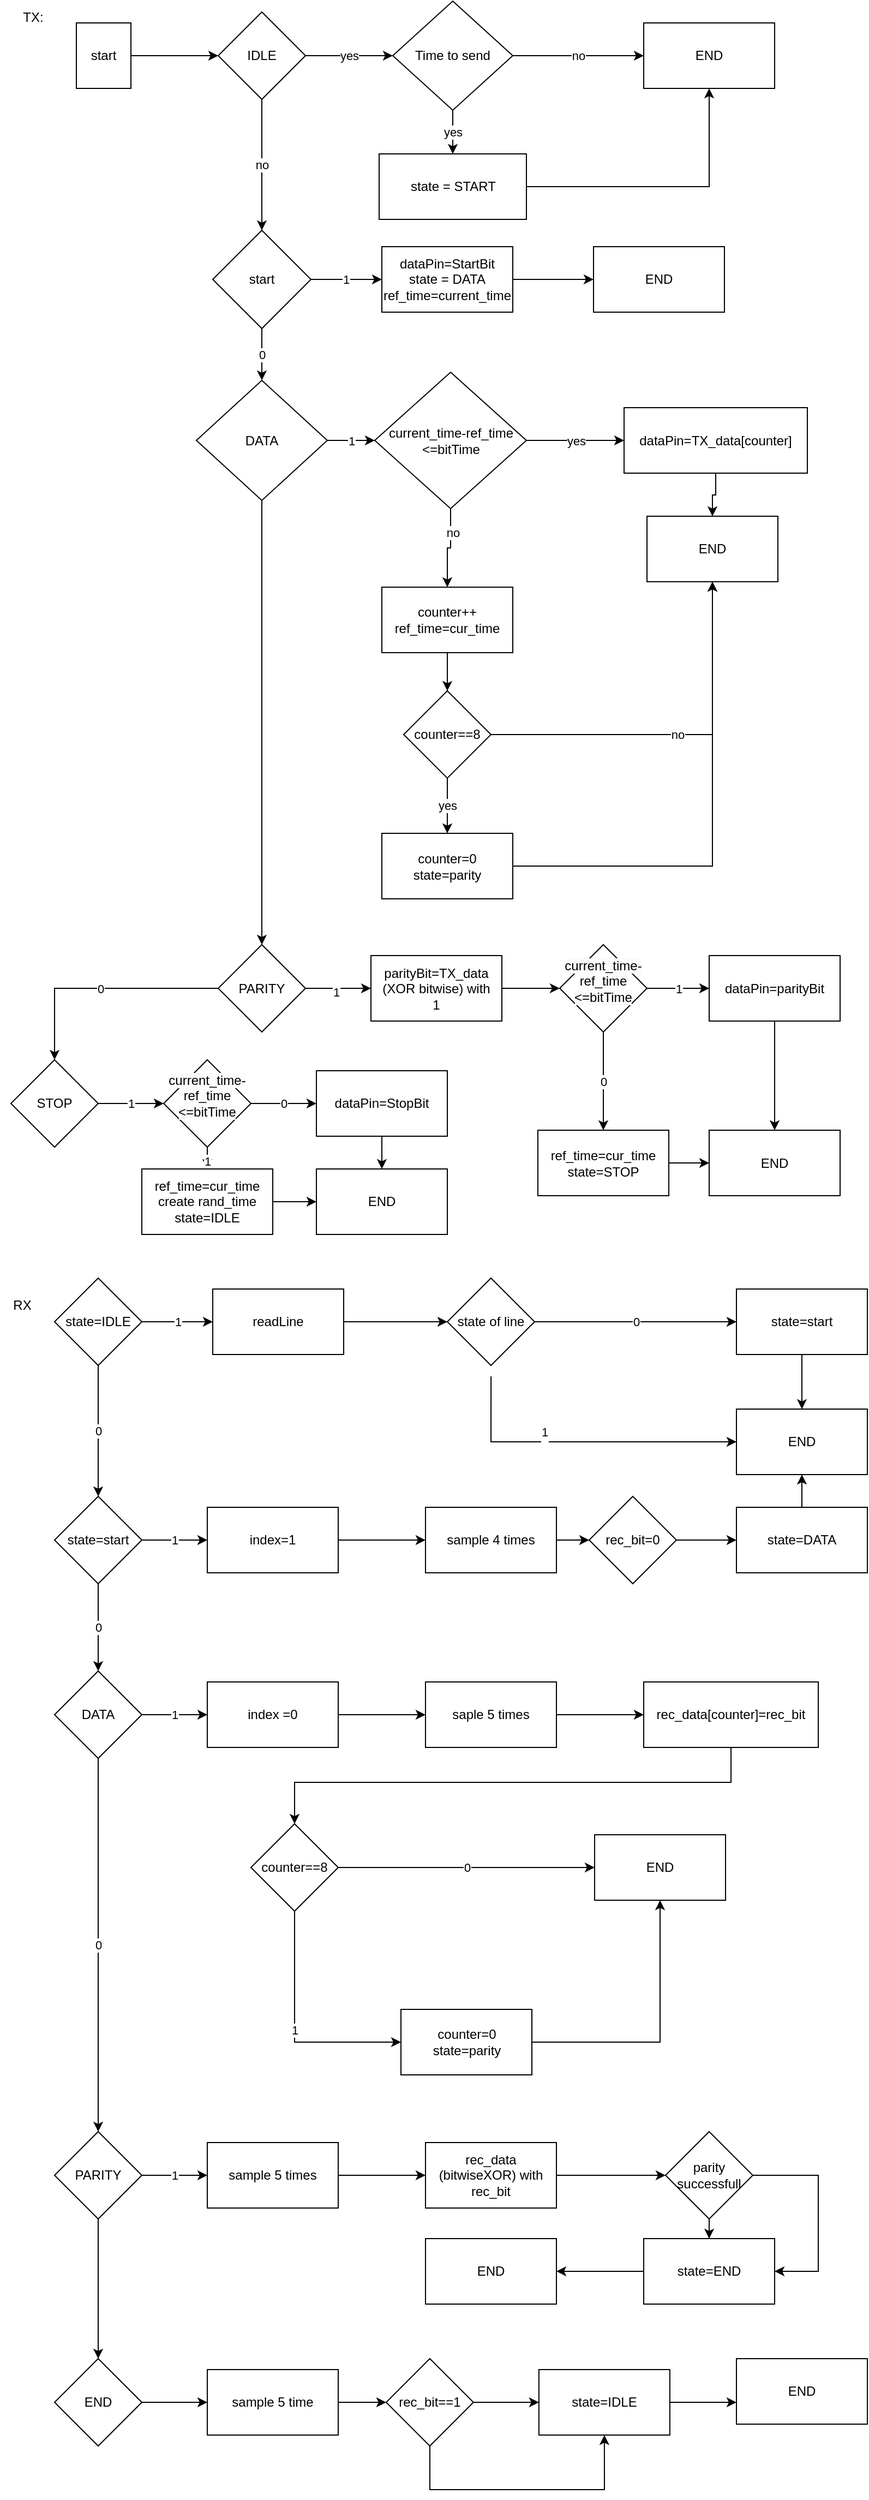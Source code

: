 <mxfile version="24.7.17">
  <diagram name="Page-1" id="nK6e54lD1fn6A036OToT">
    <mxGraphModel dx="261" dy="538" grid="1" gridSize="10" guides="1" tooltips="1" connect="1" arrows="1" fold="1" page="1" pageScale="1" pageWidth="827" pageHeight="1169" math="0" shadow="0">
      <root>
        <mxCell id="0" />
        <mxCell id="1" parent="0" />
        <mxCell id="eBCCWTajLYEv8vyo-j6G-114" value="" style="edgeStyle=orthogonalEdgeStyle;rounded=0;orthogonalLoop=1;jettySize=auto;html=1;" parent="1" source="eBCCWTajLYEv8vyo-j6G-115" target="eBCCWTajLYEv8vyo-j6G-119" edge="1">
          <mxGeometry relative="1" as="geometry" />
        </mxCell>
        <mxCell id="eBCCWTajLYEv8vyo-j6G-115" value="start" style="whiteSpace=wrap;html=1;" parent="1" vertex="1">
          <mxGeometry x="910" y="30" width="50" height="60" as="geometry" />
        </mxCell>
        <mxCell id="eBCCWTajLYEv8vyo-j6G-116" value="TX:" style="text;html=1;align=center;verticalAlign=middle;resizable=0;points=[];autosize=1;strokeColor=none;fillColor=none;" parent="1" vertex="1">
          <mxGeometry x="850" y="10" width="40" height="30" as="geometry" />
        </mxCell>
        <mxCell id="eBCCWTajLYEv8vyo-j6G-117" value="yes" style="edgeStyle=orthogonalEdgeStyle;rounded=0;orthogonalLoop=1;jettySize=auto;html=1;" parent="1" source="eBCCWTajLYEv8vyo-j6G-119" target="eBCCWTajLYEv8vyo-j6G-122" edge="1">
          <mxGeometry relative="1" as="geometry" />
        </mxCell>
        <mxCell id="eBCCWTajLYEv8vyo-j6G-118" value="no" style="edgeStyle=orthogonalEdgeStyle;rounded=0;orthogonalLoop=1;jettySize=auto;html=1;entryX=0.5;entryY=0;entryDx=0;entryDy=0;" parent="1" source="eBCCWTajLYEv8vyo-j6G-119" target="eBCCWTajLYEv8vyo-j6G-144" edge="1">
          <mxGeometry relative="1" as="geometry">
            <mxPoint x="990" y="150" as="targetPoint" />
          </mxGeometry>
        </mxCell>
        <mxCell id="eBCCWTajLYEv8vyo-j6G-119" value="IDLE" style="rhombus;whiteSpace=wrap;html=1;" parent="1" vertex="1">
          <mxGeometry x="1040" y="20" width="80" height="80" as="geometry" />
        </mxCell>
        <mxCell id="eBCCWTajLYEv8vyo-j6G-120" value="no" style="edgeStyle=orthogonalEdgeStyle;rounded=0;orthogonalLoop=1;jettySize=auto;html=1;" parent="1" source="eBCCWTajLYEv8vyo-j6G-122" target="eBCCWTajLYEv8vyo-j6G-123" edge="1">
          <mxGeometry relative="1" as="geometry" />
        </mxCell>
        <mxCell id="eBCCWTajLYEv8vyo-j6G-121" value="yes" style="edgeStyle=orthogonalEdgeStyle;rounded=0;orthogonalLoop=1;jettySize=auto;html=1;" parent="1" source="eBCCWTajLYEv8vyo-j6G-122" target="eBCCWTajLYEv8vyo-j6G-125" edge="1">
          <mxGeometry relative="1" as="geometry" />
        </mxCell>
        <mxCell id="eBCCWTajLYEv8vyo-j6G-122" value="Time to send" style="rhombus;whiteSpace=wrap;html=1;" parent="1" vertex="1">
          <mxGeometry x="1200" y="10" width="110" height="100" as="geometry" />
        </mxCell>
        <mxCell id="eBCCWTajLYEv8vyo-j6G-123" value="END" style="whiteSpace=wrap;html=1;" parent="1" vertex="1">
          <mxGeometry x="1430" y="30" width="120" height="60" as="geometry" />
        </mxCell>
        <mxCell id="eBCCWTajLYEv8vyo-j6G-124" style="edgeStyle=orthogonalEdgeStyle;rounded=0;orthogonalLoop=1;jettySize=auto;html=1;entryX=0.5;entryY=1;entryDx=0;entryDy=0;" parent="1" source="eBCCWTajLYEv8vyo-j6G-125" target="eBCCWTajLYEv8vyo-j6G-123" edge="1">
          <mxGeometry relative="1" as="geometry" />
        </mxCell>
        <mxCell id="eBCCWTajLYEv8vyo-j6G-125" value="state = START" style="whiteSpace=wrap;html=1;" parent="1" vertex="1">
          <mxGeometry x="1187.5" y="150" width="135" height="60" as="geometry" />
        </mxCell>
        <mxCell id="TkyyTFmCsomu7OzbtmJA-50" value="1" style="edgeStyle=orthogonalEdgeStyle;rounded=0;orthogonalLoop=1;jettySize=auto;html=1;" parent="1" source="eBCCWTajLYEv8vyo-j6G-128" target="TkyyTFmCsomu7OzbtmJA-49" edge="1">
          <mxGeometry relative="1" as="geometry" />
        </mxCell>
        <mxCell id="TkyyTFmCsomu7OzbtmJA-65" style="edgeStyle=orthogonalEdgeStyle;rounded=0;orthogonalLoop=1;jettySize=auto;html=1;entryX=0.5;entryY=0;entryDx=0;entryDy=0;" parent="1" source="eBCCWTajLYEv8vyo-j6G-128" target="TkyyTFmCsomu7OzbtmJA-66" edge="1">
          <mxGeometry relative="1" as="geometry">
            <mxPoint x="1080" y="853.66" as="targetPoint" />
          </mxGeometry>
        </mxCell>
        <mxCell id="eBCCWTajLYEv8vyo-j6G-128" value="DATA" style="rhombus;whiteSpace=wrap;html=1;" parent="1" vertex="1">
          <mxGeometry x="1020" y="357.5" width="120" height="110" as="geometry" />
        </mxCell>
        <mxCell id="eBCCWTajLYEv8vyo-j6G-142" value="1" style="edgeStyle=orthogonalEdgeStyle;rounded=0;orthogonalLoop=1;jettySize=auto;html=1;" parent="1" source="eBCCWTajLYEv8vyo-j6G-144" target="eBCCWTajLYEv8vyo-j6G-145" edge="1">
          <mxGeometry x="-0.01" relative="1" as="geometry">
            <mxPoint as="offset" />
          </mxGeometry>
        </mxCell>
        <mxCell id="eBCCWTajLYEv8vyo-j6G-143" value="0" style="edgeStyle=orthogonalEdgeStyle;rounded=0;orthogonalLoop=1;jettySize=auto;html=1;entryX=0.5;entryY=0;entryDx=0;entryDy=0;" parent="1" source="eBCCWTajLYEv8vyo-j6G-144" target="eBCCWTajLYEv8vyo-j6G-128" edge="1">
          <mxGeometry relative="1" as="geometry" />
        </mxCell>
        <mxCell id="eBCCWTajLYEv8vyo-j6G-144" value="start" style="rhombus;whiteSpace=wrap;html=1;" parent="1" vertex="1">
          <mxGeometry x="1035" y="220" width="90" height="90" as="geometry" />
        </mxCell>
        <mxCell id="TkyyTFmCsomu7OzbtmJA-48" value="" style="edgeStyle=orthogonalEdgeStyle;rounded=0;orthogonalLoop=1;jettySize=auto;html=1;" parent="1" source="eBCCWTajLYEv8vyo-j6G-145" target="TkyyTFmCsomu7OzbtmJA-47" edge="1">
          <mxGeometry relative="1" as="geometry" />
        </mxCell>
        <mxCell id="eBCCWTajLYEv8vyo-j6G-145" value="&lt;div&gt;dataPin=StartBit&lt;/div&gt;&lt;div&gt;state = DATA&lt;/div&gt;&lt;div&gt;ref_time=current_time&lt;/div&gt;" style="whiteSpace=wrap;html=1;" parent="1" vertex="1">
          <mxGeometry x="1190" y="235" width="120" height="60" as="geometry" />
        </mxCell>
        <mxCell id="eBCCWTajLYEv8vyo-j6G-153" value="RX" style="text;html=1;align=center;verticalAlign=middle;resizable=0;points=[];autosize=1;strokeColor=none;fillColor=none;" parent="1" vertex="1">
          <mxGeometry x="840" y="1190" width="40" height="30" as="geometry" />
        </mxCell>
        <mxCell id="eBCCWTajLYEv8vyo-j6G-209" value="" style="edgeStyle=orthogonalEdgeStyle;rounded=0;orthogonalLoop=1;jettySize=auto;html=1;" parent="1" source="eBCCWTajLYEv8vyo-j6G-207" target="eBCCWTajLYEv8vyo-j6G-208" edge="1">
          <mxGeometry relative="1" as="geometry" />
        </mxCell>
        <mxCell id="eBCCWTajLYEv8vyo-j6G-207" value="readLine" style="whiteSpace=wrap;html=1;" parent="1" vertex="1">
          <mxGeometry x="1035" y="1190" width="120" height="60" as="geometry" />
        </mxCell>
        <mxCell id="eBCCWTajLYEv8vyo-j6G-214" value="" style="edgeStyle=orthogonalEdgeStyle;rounded=0;orthogonalLoop=1;jettySize=auto;html=1;" parent="1" edge="1">
          <mxGeometry relative="1" as="geometry">
            <mxPoint x="1290.043" y="1269.997" as="sourcePoint" />
            <mxPoint x="1515" y="1329.997" as="targetPoint" />
            <Array as="points">
              <mxPoint x="1290" y="1330.04" />
            </Array>
          </mxGeometry>
        </mxCell>
        <mxCell id="eBCCWTajLYEv8vyo-j6G-215" value="1&lt;div&gt;&lt;br&gt;&lt;/div&gt;" style="edgeLabel;html=1;align=center;verticalAlign=middle;resizable=0;points=[];" parent="eBCCWTajLYEv8vyo-j6G-214" vertex="1" connectable="0">
          <mxGeometry x="-0.235" y="2" relative="1" as="geometry">
            <mxPoint as="offset" />
          </mxGeometry>
        </mxCell>
        <mxCell id="eBCCWTajLYEv8vyo-j6G-220" value="0" style="edgeStyle=orthogonalEdgeStyle;rounded=0;orthogonalLoop=1;jettySize=auto;html=1;" parent="1" source="eBCCWTajLYEv8vyo-j6G-208" target="eBCCWTajLYEv8vyo-j6G-219" edge="1">
          <mxGeometry relative="1" as="geometry" />
        </mxCell>
        <mxCell id="eBCCWTajLYEv8vyo-j6G-208" value="state of line" style="rhombus;whiteSpace=wrap;html=1;" parent="1" vertex="1">
          <mxGeometry x="1250" y="1180" width="80" height="80" as="geometry" />
        </mxCell>
        <mxCell id="eBCCWTajLYEv8vyo-j6G-213" value="END" style="whiteSpace=wrap;html=1;" parent="1" vertex="1">
          <mxGeometry x="1515" y="1300" width="120" height="60" as="geometry" />
        </mxCell>
        <mxCell id="TkyyTFmCsomu7OzbtmJA-1" style="edgeStyle=orthogonalEdgeStyle;rounded=0;orthogonalLoop=1;jettySize=auto;html=1;entryX=0.5;entryY=0;entryDx=0;entryDy=0;" parent="1" source="eBCCWTajLYEv8vyo-j6G-219" target="eBCCWTajLYEv8vyo-j6G-213" edge="1">
          <mxGeometry relative="1" as="geometry">
            <Array as="points">
              <mxPoint x="1575" y="1280" />
              <mxPoint x="1575" y="1280" />
            </Array>
          </mxGeometry>
        </mxCell>
        <mxCell id="eBCCWTajLYEv8vyo-j6G-219" value="state=start" style="whiteSpace=wrap;html=1;" parent="1" vertex="1">
          <mxGeometry x="1515" y="1190" width="120" height="60" as="geometry" />
        </mxCell>
        <mxCell id="eBCCWTajLYEv8vyo-j6G-222" value="1" style="edgeStyle=orthogonalEdgeStyle;rounded=0;orthogonalLoop=1;jettySize=auto;html=1;entryX=0;entryY=0.5;entryDx=0;entryDy=0;" parent="1" source="eBCCWTajLYEv8vyo-j6G-221" target="eBCCWTajLYEv8vyo-j6G-207" edge="1">
          <mxGeometry relative="1" as="geometry" />
        </mxCell>
        <mxCell id="eBCCWTajLYEv8vyo-j6G-224" value="0" style="edgeStyle=orthogonalEdgeStyle;rounded=0;orthogonalLoop=1;jettySize=auto;html=1;" parent="1" source="eBCCWTajLYEv8vyo-j6G-221" target="eBCCWTajLYEv8vyo-j6G-223" edge="1">
          <mxGeometry relative="1" as="geometry">
            <mxPoint as="offset" />
          </mxGeometry>
        </mxCell>
        <mxCell id="eBCCWTajLYEv8vyo-j6G-221" value="state=IDLE" style="rhombus;whiteSpace=wrap;html=1;" parent="1" vertex="1">
          <mxGeometry x="890" y="1180" width="80" height="80" as="geometry" />
        </mxCell>
        <mxCell id="eBCCWTajLYEv8vyo-j6G-226" value="1" style="edgeStyle=orthogonalEdgeStyle;rounded=0;orthogonalLoop=1;jettySize=auto;html=1;" parent="1" source="eBCCWTajLYEv8vyo-j6G-223" target="eBCCWTajLYEv8vyo-j6G-225" edge="1">
          <mxGeometry relative="1" as="geometry" />
        </mxCell>
        <mxCell id="eBCCWTajLYEv8vyo-j6G-236" value="0" style="edgeStyle=orthogonalEdgeStyle;rounded=0;orthogonalLoop=1;jettySize=auto;html=1;" parent="1" source="eBCCWTajLYEv8vyo-j6G-223" target="eBCCWTajLYEv8vyo-j6G-235" edge="1">
          <mxGeometry relative="1" as="geometry" />
        </mxCell>
        <mxCell id="eBCCWTajLYEv8vyo-j6G-223" value="state=start" style="rhombus;whiteSpace=wrap;html=1;" parent="1" vertex="1">
          <mxGeometry x="890" y="1380" width="80" height="80" as="geometry" />
        </mxCell>
        <mxCell id="eBCCWTajLYEv8vyo-j6G-230" value="" style="edgeStyle=orthogonalEdgeStyle;rounded=0;orthogonalLoop=1;jettySize=auto;html=1;" parent="1" source="eBCCWTajLYEv8vyo-j6G-225" target="eBCCWTajLYEv8vyo-j6G-229" edge="1">
          <mxGeometry relative="1" as="geometry" />
        </mxCell>
        <mxCell id="eBCCWTajLYEv8vyo-j6G-225" value="index=1" style="whiteSpace=wrap;html=1;" parent="1" vertex="1">
          <mxGeometry x="1030" y="1390" width="120" height="60" as="geometry" />
        </mxCell>
        <mxCell id="eBCCWTajLYEv8vyo-j6G-232" value="" style="edgeStyle=orthogonalEdgeStyle;rounded=0;orthogonalLoop=1;jettySize=auto;html=1;" parent="1" source="eBCCWTajLYEv8vyo-j6G-229" target="eBCCWTajLYEv8vyo-j6G-231" edge="1">
          <mxGeometry relative="1" as="geometry" />
        </mxCell>
        <mxCell id="eBCCWTajLYEv8vyo-j6G-229" value="sample 4 times" style="whiteSpace=wrap;html=1;" parent="1" vertex="1">
          <mxGeometry x="1230" y="1390" width="120" height="60" as="geometry" />
        </mxCell>
        <mxCell id="eBCCWTajLYEv8vyo-j6G-234" value="" style="edgeStyle=orthogonalEdgeStyle;rounded=0;orthogonalLoop=1;jettySize=auto;html=1;" parent="1" source="eBCCWTajLYEv8vyo-j6G-231" target="eBCCWTajLYEv8vyo-j6G-233" edge="1">
          <mxGeometry relative="1" as="geometry" />
        </mxCell>
        <mxCell id="eBCCWTajLYEv8vyo-j6G-231" value="rec_bit=0" style="rhombus;whiteSpace=wrap;html=1;" parent="1" vertex="1">
          <mxGeometry x="1380" y="1380" width="80" height="80" as="geometry" />
        </mxCell>
        <mxCell id="TkyyTFmCsomu7OzbtmJA-3" value="" style="edgeStyle=orthogonalEdgeStyle;rounded=0;orthogonalLoop=1;jettySize=auto;html=1;" parent="1" source="eBCCWTajLYEv8vyo-j6G-233" target="eBCCWTajLYEv8vyo-j6G-213" edge="1">
          <mxGeometry relative="1" as="geometry" />
        </mxCell>
        <mxCell id="eBCCWTajLYEv8vyo-j6G-233" value="state=DATA" style="whiteSpace=wrap;html=1;" parent="1" vertex="1">
          <mxGeometry x="1515" y="1390" width="120" height="60" as="geometry" />
        </mxCell>
        <mxCell id="TkyyTFmCsomu7OzbtmJA-5" value="1" style="edgeStyle=orthogonalEdgeStyle;rounded=0;orthogonalLoop=1;jettySize=auto;html=1;" parent="1" source="eBCCWTajLYEv8vyo-j6G-235" target="TkyyTFmCsomu7OzbtmJA-4" edge="1">
          <mxGeometry relative="1" as="geometry" />
        </mxCell>
        <mxCell id="TkyyTFmCsomu7OzbtmJA-20" value="0" style="edgeStyle=orthogonalEdgeStyle;rounded=0;orthogonalLoop=1;jettySize=auto;html=1;" parent="1" source="eBCCWTajLYEv8vyo-j6G-235" target="TkyyTFmCsomu7OzbtmJA-19" edge="1">
          <mxGeometry relative="1" as="geometry" />
        </mxCell>
        <mxCell id="eBCCWTajLYEv8vyo-j6G-235" value="DATA" style="rhombus;whiteSpace=wrap;html=1;" parent="1" vertex="1">
          <mxGeometry x="890" y="1540" width="80" height="80" as="geometry" />
        </mxCell>
        <mxCell id="TkyyTFmCsomu7OzbtmJA-7" value="" style="edgeStyle=orthogonalEdgeStyle;rounded=0;orthogonalLoop=1;jettySize=auto;html=1;" parent="1" source="TkyyTFmCsomu7OzbtmJA-4" target="TkyyTFmCsomu7OzbtmJA-6" edge="1">
          <mxGeometry relative="1" as="geometry" />
        </mxCell>
        <mxCell id="TkyyTFmCsomu7OzbtmJA-4" value="index =0" style="whiteSpace=wrap;html=1;" parent="1" vertex="1">
          <mxGeometry x="1030" y="1550" width="120" height="60" as="geometry" />
        </mxCell>
        <mxCell id="TkyyTFmCsomu7OzbtmJA-11" value="" style="edgeStyle=orthogonalEdgeStyle;rounded=0;orthogonalLoop=1;jettySize=auto;html=1;" parent="1" source="TkyyTFmCsomu7OzbtmJA-6" target="TkyyTFmCsomu7OzbtmJA-10" edge="1">
          <mxGeometry relative="1" as="geometry" />
        </mxCell>
        <mxCell id="TkyyTFmCsomu7OzbtmJA-6" value="saple 5 times" style="whiteSpace=wrap;html=1;" parent="1" vertex="1">
          <mxGeometry x="1230" y="1550" width="120" height="60" as="geometry" />
        </mxCell>
        <mxCell id="TkyyTFmCsomu7OzbtmJA-13" value="" style="edgeStyle=orthogonalEdgeStyle;rounded=0;orthogonalLoop=1;jettySize=auto;html=1;" parent="1" source="TkyyTFmCsomu7OzbtmJA-10" target="TkyyTFmCsomu7OzbtmJA-12" edge="1">
          <mxGeometry relative="1" as="geometry">
            <Array as="points">
              <mxPoint x="1510" y="1642" />
              <mxPoint x="1110" y="1642" />
            </Array>
          </mxGeometry>
        </mxCell>
        <mxCell id="TkyyTFmCsomu7OzbtmJA-10" value="rec_data[counter]=rec_bit" style="whiteSpace=wrap;html=1;" parent="1" vertex="1">
          <mxGeometry x="1430" y="1550" width="160" height="60" as="geometry" />
        </mxCell>
        <mxCell id="TkyyTFmCsomu7OzbtmJA-15" value="0" style="edgeStyle=orthogonalEdgeStyle;rounded=0;orthogonalLoop=1;jettySize=auto;html=1;" parent="1" source="TkyyTFmCsomu7OzbtmJA-12" target="TkyyTFmCsomu7OzbtmJA-14" edge="1">
          <mxGeometry relative="1" as="geometry" />
        </mxCell>
        <mxCell id="TkyyTFmCsomu7OzbtmJA-17" value="1" style="edgeStyle=orthogonalEdgeStyle;rounded=0;orthogonalLoop=1;jettySize=auto;html=1;" parent="1" source="TkyyTFmCsomu7OzbtmJA-12" target="TkyyTFmCsomu7OzbtmJA-16" edge="1">
          <mxGeometry relative="1" as="geometry">
            <Array as="points">
              <mxPoint x="1110" y="1880" />
            </Array>
          </mxGeometry>
        </mxCell>
        <mxCell id="TkyyTFmCsomu7OzbtmJA-12" value="counter==8" style="rhombus;whiteSpace=wrap;html=1;" parent="1" vertex="1">
          <mxGeometry x="1070" y="1680" width="80" height="80" as="geometry" />
        </mxCell>
        <mxCell id="TkyyTFmCsomu7OzbtmJA-14" value="END" style="whiteSpace=wrap;html=1;" parent="1" vertex="1">
          <mxGeometry x="1385" y="1690" width="120" height="60" as="geometry" />
        </mxCell>
        <mxCell id="TkyyTFmCsomu7OzbtmJA-18" style="edgeStyle=orthogonalEdgeStyle;rounded=0;orthogonalLoop=1;jettySize=auto;html=1;entryX=0.5;entryY=1;entryDx=0;entryDy=0;" parent="1" source="TkyyTFmCsomu7OzbtmJA-16" target="TkyyTFmCsomu7OzbtmJA-14" edge="1">
          <mxGeometry relative="1" as="geometry" />
        </mxCell>
        <mxCell id="TkyyTFmCsomu7OzbtmJA-16" value="counter=0&lt;div&gt;state=parity&lt;/div&gt;" style="whiteSpace=wrap;html=1;" parent="1" vertex="1">
          <mxGeometry x="1207.5" y="1850" width="120" height="60" as="geometry" />
        </mxCell>
        <mxCell id="TkyyTFmCsomu7OzbtmJA-22" value="1" style="edgeStyle=orthogonalEdgeStyle;rounded=0;orthogonalLoop=1;jettySize=auto;html=1;" parent="1" source="TkyyTFmCsomu7OzbtmJA-19" target="TkyyTFmCsomu7OzbtmJA-21" edge="1">
          <mxGeometry relative="1" as="geometry" />
        </mxCell>
        <mxCell id="TkyyTFmCsomu7OzbtmJA-33" value="" style="edgeStyle=orthogonalEdgeStyle;rounded=0;orthogonalLoop=1;jettySize=auto;html=1;" parent="1" source="TkyyTFmCsomu7OzbtmJA-19" target="TkyyTFmCsomu7OzbtmJA-32" edge="1">
          <mxGeometry relative="1" as="geometry" />
        </mxCell>
        <mxCell id="TkyyTFmCsomu7OzbtmJA-19" value="PARITY" style="rhombus;whiteSpace=wrap;html=1;" parent="1" vertex="1">
          <mxGeometry x="890" y="1962" width="80" height="80" as="geometry" />
        </mxCell>
        <mxCell id="TkyyTFmCsomu7OzbtmJA-24" value="" style="edgeStyle=orthogonalEdgeStyle;rounded=0;orthogonalLoop=1;jettySize=auto;html=1;" parent="1" source="TkyyTFmCsomu7OzbtmJA-21" target="TkyyTFmCsomu7OzbtmJA-23" edge="1">
          <mxGeometry relative="1" as="geometry" />
        </mxCell>
        <mxCell id="TkyyTFmCsomu7OzbtmJA-21" value="sample 5 times" style="whiteSpace=wrap;html=1;" parent="1" vertex="1">
          <mxGeometry x="1030" y="1972" width="120" height="60" as="geometry" />
        </mxCell>
        <mxCell id="TkyyTFmCsomu7OzbtmJA-26" value="" style="edgeStyle=orthogonalEdgeStyle;rounded=0;orthogonalLoop=1;jettySize=auto;html=1;" parent="1" source="TkyyTFmCsomu7OzbtmJA-23" target="TkyyTFmCsomu7OzbtmJA-25" edge="1">
          <mxGeometry relative="1" as="geometry" />
        </mxCell>
        <mxCell id="TkyyTFmCsomu7OzbtmJA-23" value="rec_data (bitwiseXOR) with rec_bit" style="whiteSpace=wrap;html=1;" parent="1" vertex="1">
          <mxGeometry x="1230" y="1972" width="120" height="60" as="geometry" />
        </mxCell>
        <mxCell id="TkyyTFmCsomu7OzbtmJA-28" value="" style="edgeStyle=orthogonalEdgeStyle;rounded=0;orthogonalLoop=1;jettySize=auto;html=1;" parent="1" source="TkyyTFmCsomu7OzbtmJA-25" target="TkyyTFmCsomu7OzbtmJA-27" edge="1">
          <mxGeometry relative="1" as="geometry" />
        </mxCell>
        <mxCell id="TkyyTFmCsomu7OzbtmJA-29" style="edgeStyle=orthogonalEdgeStyle;rounded=0;orthogonalLoop=1;jettySize=auto;html=1;entryX=1;entryY=0.5;entryDx=0;entryDy=0;" parent="1" source="TkyyTFmCsomu7OzbtmJA-25" target="TkyyTFmCsomu7OzbtmJA-27" edge="1">
          <mxGeometry relative="1" as="geometry">
            <Array as="points">
              <mxPoint x="1590" y="2002" />
              <mxPoint x="1590" y="2090" />
            </Array>
          </mxGeometry>
        </mxCell>
        <mxCell id="TkyyTFmCsomu7OzbtmJA-25" value="parity successfull" style="rhombus;whiteSpace=wrap;html=1;" parent="1" vertex="1">
          <mxGeometry x="1450" y="1962" width="80" height="80" as="geometry" />
        </mxCell>
        <mxCell id="TkyyTFmCsomu7OzbtmJA-31" value="" style="edgeStyle=orthogonalEdgeStyle;rounded=0;orthogonalLoop=1;jettySize=auto;html=1;" parent="1" source="TkyyTFmCsomu7OzbtmJA-27" target="TkyyTFmCsomu7OzbtmJA-30" edge="1">
          <mxGeometry relative="1" as="geometry" />
        </mxCell>
        <mxCell id="TkyyTFmCsomu7OzbtmJA-27" value="state=END" style="whiteSpace=wrap;html=1;" parent="1" vertex="1">
          <mxGeometry x="1430" y="2060" width="120" height="60" as="geometry" />
        </mxCell>
        <mxCell id="TkyyTFmCsomu7OzbtmJA-30" value="END" style="whiteSpace=wrap;html=1;" parent="1" vertex="1">
          <mxGeometry x="1230" y="2060" width="120" height="60" as="geometry" />
        </mxCell>
        <mxCell id="TkyyTFmCsomu7OzbtmJA-35" value="" style="edgeStyle=orthogonalEdgeStyle;rounded=0;orthogonalLoop=1;jettySize=auto;html=1;" parent="1" source="TkyyTFmCsomu7OzbtmJA-32" target="TkyyTFmCsomu7OzbtmJA-34" edge="1">
          <mxGeometry relative="1" as="geometry" />
        </mxCell>
        <mxCell id="TkyyTFmCsomu7OzbtmJA-32" value="END" style="rhombus;whiteSpace=wrap;html=1;" parent="1" vertex="1">
          <mxGeometry x="890" y="2170" width="80" height="80" as="geometry" />
        </mxCell>
        <mxCell id="TkyyTFmCsomu7OzbtmJA-41" value="" style="edgeStyle=orthogonalEdgeStyle;rounded=0;orthogonalLoop=1;jettySize=auto;html=1;" parent="1" source="TkyyTFmCsomu7OzbtmJA-34" target="TkyyTFmCsomu7OzbtmJA-40" edge="1">
          <mxGeometry relative="1" as="geometry" />
        </mxCell>
        <mxCell id="TkyyTFmCsomu7OzbtmJA-34" value="sample 5 time" style="whiteSpace=wrap;html=1;" parent="1" vertex="1">
          <mxGeometry x="1030" y="2180" width="120" height="60" as="geometry" />
        </mxCell>
        <mxCell id="TkyyTFmCsomu7OzbtmJA-43" value="" style="edgeStyle=orthogonalEdgeStyle;rounded=0;orthogonalLoop=1;jettySize=auto;html=1;" parent="1" source="TkyyTFmCsomu7OzbtmJA-40" target="TkyyTFmCsomu7OzbtmJA-42" edge="1">
          <mxGeometry relative="1" as="geometry" />
        </mxCell>
        <mxCell id="TkyyTFmCsomu7OzbtmJA-44" style="edgeStyle=orthogonalEdgeStyle;rounded=0;orthogonalLoop=1;jettySize=auto;html=1;entryX=0.5;entryY=1;entryDx=0;entryDy=0;" parent="1" source="TkyyTFmCsomu7OzbtmJA-40" target="TkyyTFmCsomu7OzbtmJA-42" edge="1">
          <mxGeometry relative="1" as="geometry">
            <Array as="points">
              <mxPoint x="1233.95" y="2290" />
              <mxPoint x="1393.95" y="2290" />
            </Array>
          </mxGeometry>
        </mxCell>
        <mxCell id="TkyyTFmCsomu7OzbtmJA-40" value="rec_bit==1" style="rhombus;whiteSpace=wrap;html=1;" parent="1" vertex="1">
          <mxGeometry x="1193.95" y="2170" width="80" height="80" as="geometry" />
        </mxCell>
        <mxCell id="TkyyTFmCsomu7OzbtmJA-46" value="" style="edgeStyle=orthogonalEdgeStyle;rounded=0;orthogonalLoop=1;jettySize=auto;html=1;" parent="1" source="TkyyTFmCsomu7OzbtmJA-42" target="TkyyTFmCsomu7OzbtmJA-45" edge="1">
          <mxGeometry relative="1" as="geometry">
            <Array as="points">
              <mxPoint x="1530" y="2210" />
              <mxPoint x="1530" y="2210" />
            </Array>
          </mxGeometry>
        </mxCell>
        <mxCell id="TkyyTFmCsomu7OzbtmJA-42" value="state=IDLE" style="whiteSpace=wrap;html=1;" parent="1" vertex="1">
          <mxGeometry x="1333.95" y="2180" width="120" height="60" as="geometry" />
        </mxCell>
        <mxCell id="TkyyTFmCsomu7OzbtmJA-45" value="END" style="whiteSpace=wrap;html=1;" parent="1" vertex="1">
          <mxGeometry x="1515" y="2170" width="120" height="60" as="geometry" />
        </mxCell>
        <mxCell id="TkyyTFmCsomu7OzbtmJA-47" value="END" style="whiteSpace=wrap;html=1;" parent="1" vertex="1">
          <mxGeometry x="1384" y="235" width="120" height="60" as="geometry" />
        </mxCell>
        <mxCell id="TkyyTFmCsomu7OzbtmJA-52" value="yes" style="edgeStyle=orthogonalEdgeStyle;rounded=0;orthogonalLoop=1;jettySize=auto;html=1;" parent="1" source="TkyyTFmCsomu7OzbtmJA-49" target="TkyyTFmCsomu7OzbtmJA-51" edge="1">
          <mxGeometry relative="1" as="geometry" />
        </mxCell>
        <mxCell id="TkyyTFmCsomu7OzbtmJA-54" value="" style="edgeStyle=orthogonalEdgeStyle;rounded=0;orthogonalLoop=1;jettySize=auto;html=1;" parent="1" source="TkyyTFmCsomu7OzbtmJA-49" target="TkyyTFmCsomu7OzbtmJA-53" edge="1">
          <mxGeometry relative="1" as="geometry" />
        </mxCell>
        <mxCell id="TkyyTFmCsomu7OzbtmJA-55" value="no" style="edgeLabel;html=1;align=center;verticalAlign=middle;resizable=0;points=[];" parent="TkyyTFmCsomu7OzbtmJA-54" vertex="1" connectable="0">
          <mxGeometry x="-0.417" y="2" relative="1" as="geometry">
            <mxPoint as="offset" />
          </mxGeometry>
        </mxCell>
        <mxCell id="TkyyTFmCsomu7OzbtmJA-49" value="current_time-ref_time &amp;lt;=bitTime" style="rhombus;whiteSpace=wrap;html=1;" parent="1" vertex="1">
          <mxGeometry x="1183.5" y="350" width="139" height="125" as="geometry" />
        </mxCell>
        <mxCell id="TkyyTFmCsomu7OzbtmJA-57" value="" style="edgeStyle=orthogonalEdgeStyle;rounded=0;orthogonalLoop=1;jettySize=auto;html=1;" parent="1" source="TkyyTFmCsomu7OzbtmJA-51" target="TkyyTFmCsomu7OzbtmJA-56" edge="1">
          <mxGeometry relative="1" as="geometry" />
        </mxCell>
        <mxCell id="TkyyTFmCsomu7OzbtmJA-51" value="dataPin=TX_data[counter]" style="whiteSpace=wrap;html=1;" parent="1" vertex="1">
          <mxGeometry x="1412" y="382.5" width="168" height="60" as="geometry" />
        </mxCell>
        <mxCell id="TkyyTFmCsomu7OzbtmJA-59" value="" style="edgeStyle=orthogonalEdgeStyle;rounded=0;orthogonalLoop=1;jettySize=auto;html=1;" parent="1" source="TkyyTFmCsomu7OzbtmJA-53" target="TkyyTFmCsomu7OzbtmJA-58" edge="1">
          <mxGeometry relative="1" as="geometry" />
        </mxCell>
        <mxCell id="TkyyTFmCsomu7OzbtmJA-53" value="counter++&lt;div&gt;ref_time=cur_time&lt;/div&gt;" style="whiteSpace=wrap;html=1;" parent="1" vertex="1">
          <mxGeometry x="1190" y="546.96" width="120" height="60" as="geometry" />
        </mxCell>
        <mxCell id="TkyyTFmCsomu7OzbtmJA-56" value="END" style="whiteSpace=wrap;html=1;" parent="1" vertex="1">
          <mxGeometry x="1433" y="481.96" width="120" height="60" as="geometry" />
        </mxCell>
        <mxCell id="TkyyTFmCsomu7OzbtmJA-60" value="no" style="edgeStyle=orthogonalEdgeStyle;rounded=0;orthogonalLoop=1;jettySize=auto;html=1;entryX=0.5;entryY=1;entryDx=0;entryDy=0;" parent="1" source="TkyyTFmCsomu7OzbtmJA-58" target="TkyyTFmCsomu7OzbtmJA-56" edge="1">
          <mxGeometry relative="1" as="geometry" />
        </mxCell>
        <mxCell id="TkyyTFmCsomu7OzbtmJA-62" value="yes" style="edgeStyle=orthogonalEdgeStyle;rounded=0;orthogonalLoop=1;jettySize=auto;html=1;" parent="1" source="TkyyTFmCsomu7OzbtmJA-58" target="TkyyTFmCsomu7OzbtmJA-61" edge="1">
          <mxGeometry relative="1" as="geometry" />
        </mxCell>
        <mxCell id="TkyyTFmCsomu7OzbtmJA-58" value="counter==8" style="rhombus;whiteSpace=wrap;html=1;" parent="1" vertex="1">
          <mxGeometry x="1210" y="641.96" width="80" height="80" as="geometry" />
        </mxCell>
        <mxCell id="TkyyTFmCsomu7OzbtmJA-64" style="edgeStyle=orthogonalEdgeStyle;rounded=0;orthogonalLoop=1;jettySize=auto;html=1;entryX=0.5;entryY=1;entryDx=0;entryDy=0;" parent="1" source="TkyyTFmCsomu7OzbtmJA-61" target="TkyyTFmCsomu7OzbtmJA-56" edge="1">
          <mxGeometry relative="1" as="geometry" />
        </mxCell>
        <mxCell id="TkyyTFmCsomu7OzbtmJA-61" value="counter=0&lt;div&gt;state=parity&lt;/div&gt;" style="whiteSpace=wrap;html=1;" parent="1" vertex="1">
          <mxGeometry x="1190" y="772.5" width="120" height="60" as="geometry" />
        </mxCell>
        <mxCell id="TkyyTFmCsomu7OzbtmJA-68" value="" style="edgeStyle=orthogonalEdgeStyle;rounded=0;orthogonalLoop=1;jettySize=auto;html=1;" parent="1" source="TkyyTFmCsomu7OzbtmJA-66" target="TkyyTFmCsomu7OzbtmJA-67" edge="1">
          <mxGeometry relative="1" as="geometry" />
        </mxCell>
        <mxCell id="TkyyTFmCsomu7OzbtmJA-89" value="1" style="edgeLabel;html=1;align=center;verticalAlign=middle;resizable=0;points=[];" parent="TkyyTFmCsomu7OzbtmJA-68" vertex="1" connectable="0">
          <mxGeometry x="-0.059" y="-3" relative="1" as="geometry">
            <mxPoint as="offset" />
          </mxGeometry>
        </mxCell>
        <mxCell id="TkyyTFmCsomu7OzbtmJA-83" value="0" style="edgeStyle=orthogonalEdgeStyle;rounded=0;orthogonalLoop=1;jettySize=auto;html=1;" parent="1" source="TkyyTFmCsomu7OzbtmJA-66" target="TkyyTFmCsomu7OzbtmJA-82" edge="1">
          <mxGeometry relative="1" as="geometry" />
        </mxCell>
        <mxCell id="TkyyTFmCsomu7OzbtmJA-66" value="PARITY" style="rhombus;whiteSpace=wrap;html=1;" parent="1" vertex="1">
          <mxGeometry x="1040" y="874.5" width="80" height="80" as="geometry" />
        </mxCell>
        <mxCell id="TkyyTFmCsomu7OzbtmJA-72" value="" style="edgeStyle=orthogonalEdgeStyle;rounded=0;orthogonalLoop=1;jettySize=auto;html=1;" parent="1" source="TkyyTFmCsomu7OzbtmJA-67" target="TkyyTFmCsomu7OzbtmJA-71" edge="1">
          <mxGeometry relative="1" as="geometry" />
        </mxCell>
        <mxCell id="TkyyTFmCsomu7OzbtmJA-67" value="parityBit=TX_data (XOR bitwise) with&lt;div&gt;1&lt;/div&gt;" style="whiteSpace=wrap;html=1;" parent="1" vertex="1">
          <mxGeometry x="1180" y="884.5" width="120" height="60" as="geometry" />
        </mxCell>
        <mxCell id="TkyyTFmCsomu7OzbtmJA-74" value="1" style="edgeStyle=orthogonalEdgeStyle;rounded=0;orthogonalLoop=1;jettySize=auto;html=1;" parent="1" source="TkyyTFmCsomu7OzbtmJA-71" target="TkyyTFmCsomu7OzbtmJA-73" edge="1">
          <mxGeometry relative="1" as="geometry" />
        </mxCell>
        <mxCell id="TkyyTFmCsomu7OzbtmJA-77" value="0" style="edgeStyle=orthogonalEdgeStyle;rounded=0;orthogonalLoop=1;jettySize=auto;html=1;" parent="1" source="TkyyTFmCsomu7OzbtmJA-71" target="TkyyTFmCsomu7OzbtmJA-76" edge="1">
          <mxGeometry relative="1" as="geometry" />
        </mxCell>
        <mxCell id="TkyyTFmCsomu7OzbtmJA-71" value="&#xa;&lt;span style=&quot;color: rgb(0, 0, 0); font-family: Helvetica; font-size: 12px; font-style: normal; font-variant-ligatures: normal; font-variant-caps: normal; font-weight: 400; letter-spacing: normal; orphans: 2; text-align: center; text-indent: 0px; text-transform: none; widows: 2; word-spacing: 0px; -webkit-text-stroke-width: 0px; white-space: normal; background-color: rgb(251, 251, 251); text-decoration-thickness: initial; text-decoration-style: initial; text-decoration-color: initial; display: inline !important; float: none;&quot;&gt;current_time-ref_time &amp;lt;=bitTime&lt;/span&gt;&#xa;&#xa;" style="rhombus;whiteSpace=wrap;html=1;" parent="1" vertex="1">
          <mxGeometry x="1353" y="874.5" width="80" height="80" as="geometry" />
        </mxCell>
        <mxCell id="TkyyTFmCsomu7OzbtmJA-80" value="" style="edgeStyle=orthogonalEdgeStyle;rounded=0;orthogonalLoop=1;jettySize=auto;html=1;" parent="1" source="TkyyTFmCsomu7OzbtmJA-73" target="TkyyTFmCsomu7OzbtmJA-78" edge="1">
          <mxGeometry relative="1" as="geometry" />
        </mxCell>
        <mxCell id="TkyyTFmCsomu7OzbtmJA-73" value="dataPin=parityBit" style="whiteSpace=wrap;html=1;" parent="1" vertex="1">
          <mxGeometry x="1490" y="884.5" width="120" height="60" as="geometry" />
        </mxCell>
        <mxCell id="TkyyTFmCsomu7OzbtmJA-79" value="" style="edgeStyle=orthogonalEdgeStyle;rounded=0;orthogonalLoop=1;jettySize=auto;html=1;" parent="1" source="TkyyTFmCsomu7OzbtmJA-76" target="TkyyTFmCsomu7OzbtmJA-78" edge="1">
          <mxGeometry relative="1" as="geometry" />
        </mxCell>
        <mxCell id="TkyyTFmCsomu7OzbtmJA-76" value="ref_time=cur_time&lt;div&gt;state=STOP&lt;/div&gt;" style="whiteSpace=wrap;html=1;" parent="1" vertex="1">
          <mxGeometry x="1333" y="1044.5" width="120" height="60" as="geometry" />
        </mxCell>
        <mxCell id="TkyyTFmCsomu7OzbtmJA-78" value="END" style="whiteSpace=wrap;html=1;" parent="1" vertex="1">
          <mxGeometry x="1490" y="1044.5" width="120" height="60" as="geometry" />
        </mxCell>
        <mxCell id="TkyyTFmCsomu7OzbtmJA-87" value="1" style="edgeStyle=orthogonalEdgeStyle;rounded=0;orthogonalLoop=1;jettySize=auto;html=1;entryX=0;entryY=0.5;entryDx=0;entryDy=0;" parent="1" source="TkyyTFmCsomu7OzbtmJA-82" target="TkyyTFmCsomu7OzbtmJA-88" edge="1">
          <mxGeometry relative="1" as="geometry">
            <mxPoint x="1010" y="1020" as="targetPoint" />
          </mxGeometry>
        </mxCell>
        <mxCell id="TkyyTFmCsomu7OzbtmJA-82" value="STOP" style="rhombus;whiteSpace=wrap;html=1;" parent="1" vertex="1">
          <mxGeometry x="850" y="980" width="80" height="80" as="geometry" />
        </mxCell>
        <mxCell id="TkyyTFmCsomu7OzbtmJA-91" value="0" style="edgeStyle=orthogonalEdgeStyle;rounded=0;orthogonalLoop=1;jettySize=auto;html=1;" parent="1" source="TkyyTFmCsomu7OzbtmJA-88" target="TkyyTFmCsomu7OzbtmJA-90" edge="1">
          <mxGeometry relative="1" as="geometry" />
        </mxCell>
        <mxCell id="TkyyTFmCsomu7OzbtmJA-93" value="" style="edgeStyle=orthogonalEdgeStyle;rounded=0;orthogonalLoop=1;jettySize=auto;html=1;" parent="1" source="TkyyTFmCsomu7OzbtmJA-88" target="TkyyTFmCsomu7OzbtmJA-92" edge="1">
          <mxGeometry relative="1" as="geometry" />
        </mxCell>
        <mxCell id="TkyyTFmCsomu7OzbtmJA-94" value="1" style="edgeLabel;html=1;align=center;verticalAlign=middle;resizable=0;points=[];" parent="TkyyTFmCsomu7OzbtmJA-93" vertex="1" connectable="0">
          <mxGeometry x="-0.089" relative="1" as="geometry">
            <mxPoint as="offset" />
          </mxGeometry>
        </mxCell>
        <mxCell id="TkyyTFmCsomu7OzbtmJA-88" value="&#xa;&lt;span style=&quot;color: rgb(0, 0, 0); font-family: Helvetica; font-size: 12px; font-style: normal; font-variant-ligatures: normal; font-variant-caps: normal; font-weight: 400; letter-spacing: normal; orphans: 2; text-align: center; text-indent: 0px; text-transform: none; widows: 2; word-spacing: 0px; -webkit-text-stroke-width: 0px; white-space: normal; background-color: rgb(251, 251, 251); text-decoration-thickness: initial; text-decoration-style: initial; text-decoration-color: initial; display: inline !important; float: none;&quot;&gt;current_time-ref_time &amp;lt;=bitTime&lt;/span&gt;&#xa;&#xa;" style="rhombus;whiteSpace=wrap;html=1;" parent="1" vertex="1">
          <mxGeometry x="990" y="980" width="80" height="80" as="geometry" />
        </mxCell>
        <mxCell id="TkyyTFmCsomu7OzbtmJA-97" value="" style="edgeStyle=orthogonalEdgeStyle;rounded=0;orthogonalLoop=1;jettySize=auto;html=1;" parent="1" source="TkyyTFmCsomu7OzbtmJA-90" target="TkyyTFmCsomu7OzbtmJA-95" edge="1">
          <mxGeometry relative="1" as="geometry" />
        </mxCell>
        <mxCell id="TkyyTFmCsomu7OzbtmJA-90" value="dataPin=StopBit" style="whiteSpace=wrap;html=1;" parent="1" vertex="1">
          <mxGeometry x="1130" y="990" width="120" height="60" as="geometry" />
        </mxCell>
        <mxCell id="TkyyTFmCsomu7OzbtmJA-96" value="" style="edgeStyle=orthogonalEdgeStyle;rounded=0;orthogonalLoop=1;jettySize=auto;html=1;" parent="1" source="TkyyTFmCsomu7OzbtmJA-92" target="TkyyTFmCsomu7OzbtmJA-95" edge="1">
          <mxGeometry relative="1" as="geometry" />
        </mxCell>
        <mxCell id="TkyyTFmCsomu7OzbtmJA-92" value="ref_time=cur_time&lt;div&gt;create rand_time&lt;/div&gt;&lt;div&gt;state=IDLE&lt;/div&gt;" style="whiteSpace=wrap;html=1;" parent="1" vertex="1">
          <mxGeometry x="970" y="1080" width="120" height="60" as="geometry" />
        </mxCell>
        <mxCell id="TkyyTFmCsomu7OzbtmJA-95" value="END" style="whiteSpace=wrap;html=1;" parent="1" vertex="1">
          <mxGeometry x="1130" y="1080" width="120" height="60" as="geometry" />
        </mxCell>
      </root>
    </mxGraphModel>
  </diagram>
</mxfile>
